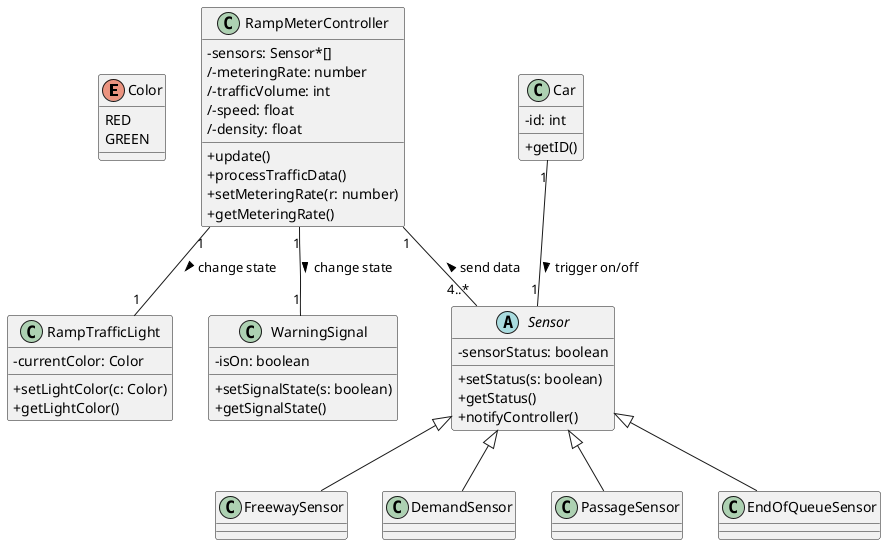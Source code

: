 @startuml
skinparam classAttributeIconSize 0

enum Color {
RED
GREEN
}

class RampMeterController {
-sensors: Sensor*[]
/-meteringRate: number
/-trafficVolume: int
/-speed: float
/-density: float
+update()
+processTrafficData()
+setMeteringRate(r: number)
+getMeteringRate()
}

class RampTrafficLight {
-currentColor: Color
+setLightColor(c: Color)
+getLightColor()
}

class WarningSignal {
-isOn: boolean
+setSignalState(s: boolean)
+getSignalState()
}

abstract class Sensor {
-sensorStatus: boolean
+setStatus(s: boolean)
+getStatus()
+notifyController()
}

class FreewaySensor {
}
class DemandSensor {
}
class PassageSensor {
}
class EndOfQueueSensor {
}

class Car {
-id: int
+getID()
}

Car "1" -- "1" Sensor : trigger on/off >

Sensor <|-- FreewaySensor
Sensor <|-- DemandSensor
Sensor <|-- PassageSensor
Sensor <|-- EndOfQueueSensor

RampMeterController "1" -- "4..*" Sensor : send data <

RampMeterController "1" -- "1" RampTrafficLight : change state >
RampMeterController "1" -- "1" WarningSignal : change state >

@enduml